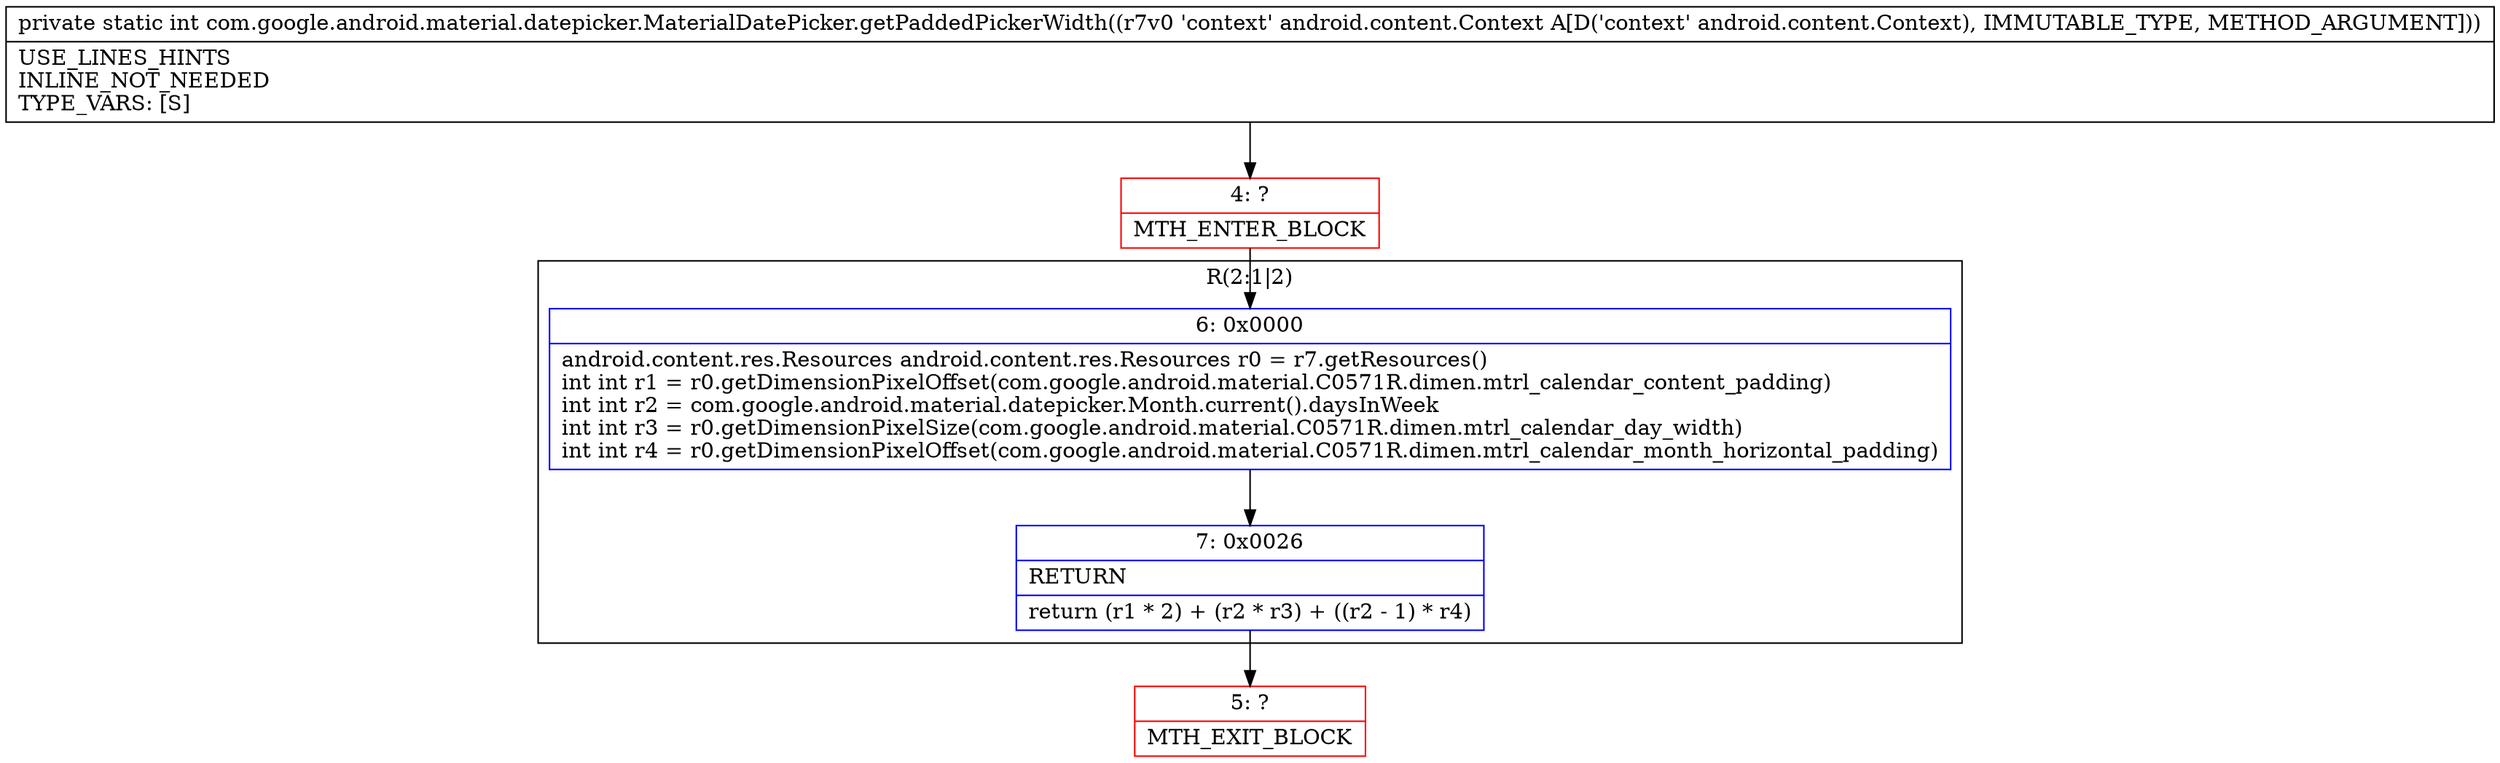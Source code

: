digraph "CFG forcom.google.android.material.datepicker.MaterialDatePicker.getPaddedPickerWidth(Landroid\/content\/Context;)I" {
subgraph cluster_Region_1772593904 {
label = "R(2:1|2)";
node [shape=record,color=blue];
Node_6 [shape=record,label="{6\:\ 0x0000|android.content.res.Resources android.content.res.Resources r0 = r7.getResources()\lint int r1 = r0.getDimensionPixelOffset(com.google.android.material.C0571R.dimen.mtrl_calendar_content_padding)\lint int r2 = com.google.android.material.datepicker.Month.current().daysInWeek\lint int r3 = r0.getDimensionPixelSize(com.google.android.material.C0571R.dimen.mtrl_calendar_day_width)\lint int r4 = r0.getDimensionPixelOffset(com.google.android.material.C0571R.dimen.mtrl_calendar_month_horizontal_padding)\l}"];
Node_7 [shape=record,label="{7\:\ 0x0026|RETURN\l|return (r1 * 2) + (r2 * r3) + ((r2 \- 1) * r4)\l}"];
}
Node_4 [shape=record,color=red,label="{4\:\ ?|MTH_ENTER_BLOCK\l}"];
Node_5 [shape=record,color=red,label="{5\:\ ?|MTH_EXIT_BLOCK\l}"];
MethodNode[shape=record,label="{private static int com.google.android.material.datepicker.MaterialDatePicker.getPaddedPickerWidth((r7v0 'context' android.content.Context A[D('context' android.content.Context), IMMUTABLE_TYPE, METHOD_ARGUMENT]))  | USE_LINES_HINTS\lINLINE_NOT_NEEDED\lTYPE_VARS: [S]\l}"];
MethodNode -> Node_4;Node_6 -> Node_7;
Node_7 -> Node_5;
Node_4 -> Node_6;
}

